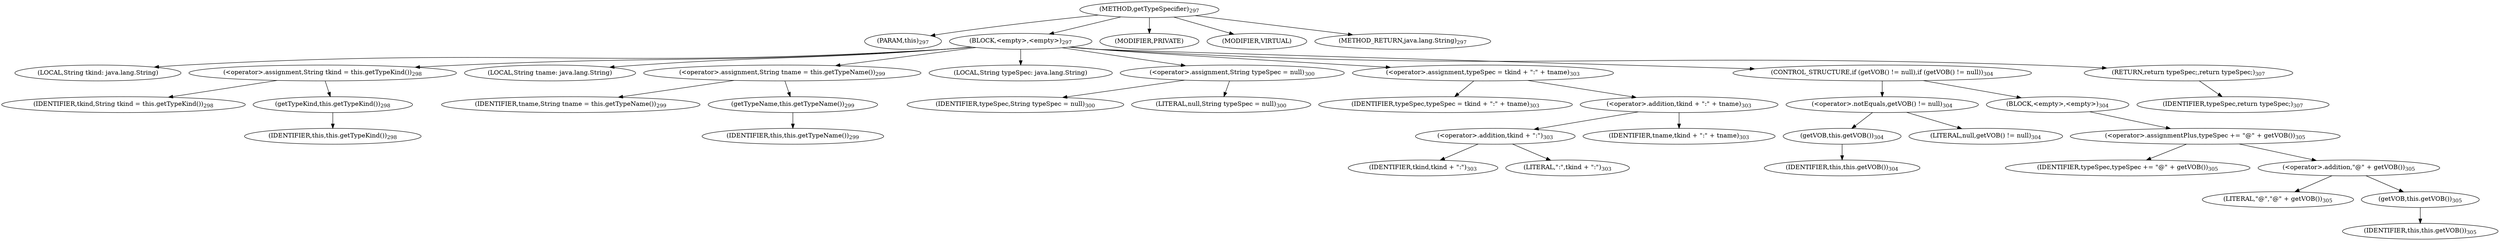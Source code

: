 digraph "getTypeSpecifier" {  
"373" [label = <(METHOD,getTypeSpecifier)<SUB>297</SUB>> ]
"25" [label = <(PARAM,this)<SUB>297</SUB>> ]
"374" [label = <(BLOCK,&lt;empty&gt;,&lt;empty&gt;)<SUB>297</SUB>> ]
"375" [label = <(LOCAL,String tkind: java.lang.String)> ]
"376" [label = <(&lt;operator&gt;.assignment,String tkind = this.getTypeKind())<SUB>298</SUB>> ]
"377" [label = <(IDENTIFIER,tkind,String tkind = this.getTypeKind())<SUB>298</SUB>> ]
"378" [label = <(getTypeKind,this.getTypeKind())<SUB>298</SUB>> ]
"24" [label = <(IDENTIFIER,this,this.getTypeKind())<SUB>298</SUB>> ]
"379" [label = <(LOCAL,String tname: java.lang.String)> ]
"380" [label = <(&lt;operator&gt;.assignment,String tname = this.getTypeName())<SUB>299</SUB>> ]
"381" [label = <(IDENTIFIER,tname,String tname = this.getTypeName())<SUB>299</SUB>> ]
"382" [label = <(getTypeName,this.getTypeName())<SUB>299</SUB>> ]
"26" [label = <(IDENTIFIER,this,this.getTypeName())<SUB>299</SUB>> ]
"383" [label = <(LOCAL,String typeSpec: java.lang.String)> ]
"384" [label = <(&lt;operator&gt;.assignment,String typeSpec = null)<SUB>300</SUB>> ]
"385" [label = <(IDENTIFIER,typeSpec,String typeSpec = null)<SUB>300</SUB>> ]
"386" [label = <(LITERAL,null,String typeSpec = null)<SUB>300</SUB>> ]
"387" [label = <(&lt;operator&gt;.assignment,typeSpec = tkind + &quot;:&quot; + tname)<SUB>303</SUB>> ]
"388" [label = <(IDENTIFIER,typeSpec,typeSpec = tkind + &quot;:&quot; + tname)<SUB>303</SUB>> ]
"389" [label = <(&lt;operator&gt;.addition,tkind + &quot;:&quot; + tname)<SUB>303</SUB>> ]
"390" [label = <(&lt;operator&gt;.addition,tkind + &quot;:&quot;)<SUB>303</SUB>> ]
"391" [label = <(IDENTIFIER,tkind,tkind + &quot;:&quot;)<SUB>303</SUB>> ]
"392" [label = <(LITERAL,&quot;:&quot;,tkind + &quot;:&quot;)<SUB>303</SUB>> ]
"393" [label = <(IDENTIFIER,tname,tkind + &quot;:&quot; + tname)<SUB>303</SUB>> ]
"394" [label = <(CONTROL_STRUCTURE,if (getVOB() != null),if (getVOB() != null))<SUB>304</SUB>> ]
"395" [label = <(&lt;operator&gt;.notEquals,getVOB() != null)<SUB>304</SUB>> ]
"396" [label = <(getVOB,this.getVOB())<SUB>304</SUB>> ]
"27" [label = <(IDENTIFIER,this,this.getVOB())<SUB>304</SUB>> ]
"397" [label = <(LITERAL,null,getVOB() != null)<SUB>304</SUB>> ]
"398" [label = <(BLOCK,&lt;empty&gt;,&lt;empty&gt;)<SUB>304</SUB>> ]
"399" [label = <(&lt;operator&gt;.assignmentPlus,typeSpec += &quot;@&quot; + getVOB())<SUB>305</SUB>> ]
"400" [label = <(IDENTIFIER,typeSpec,typeSpec += &quot;@&quot; + getVOB())<SUB>305</SUB>> ]
"401" [label = <(&lt;operator&gt;.addition,&quot;@&quot; + getVOB())<SUB>305</SUB>> ]
"402" [label = <(LITERAL,&quot;@&quot;,&quot;@&quot; + getVOB())<SUB>305</SUB>> ]
"403" [label = <(getVOB,this.getVOB())<SUB>305</SUB>> ]
"28" [label = <(IDENTIFIER,this,this.getVOB())<SUB>305</SUB>> ]
"404" [label = <(RETURN,return typeSpec;,return typeSpec;)<SUB>307</SUB>> ]
"405" [label = <(IDENTIFIER,typeSpec,return typeSpec;)<SUB>307</SUB>> ]
"406" [label = <(MODIFIER,PRIVATE)> ]
"407" [label = <(MODIFIER,VIRTUAL)> ]
"408" [label = <(METHOD_RETURN,java.lang.String)<SUB>297</SUB>> ]
  "373" -> "25" 
  "373" -> "374" 
  "373" -> "406" 
  "373" -> "407" 
  "373" -> "408" 
  "374" -> "375" 
  "374" -> "376" 
  "374" -> "379" 
  "374" -> "380" 
  "374" -> "383" 
  "374" -> "384" 
  "374" -> "387" 
  "374" -> "394" 
  "374" -> "404" 
  "376" -> "377" 
  "376" -> "378" 
  "378" -> "24" 
  "380" -> "381" 
  "380" -> "382" 
  "382" -> "26" 
  "384" -> "385" 
  "384" -> "386" 
  "387" -> "388" 
  "387" -> "389" 
  "389" -> "390" 
  "389" -> "393" 
  "390" -> "391" 
  "390" -> "392" 
  "394" -> "395" 
  "394" -> "398" 
  "395" -> "396" 
  "395" -> "397" 
  "396" -> "27" 
  "398" -> "399" 
  "399" -> "400" 
  "399" -> "401" 
  "401" -> "402" 
  "401" -> "403" 
  "403" -> "28" 
  "404" -> "405" 
}
